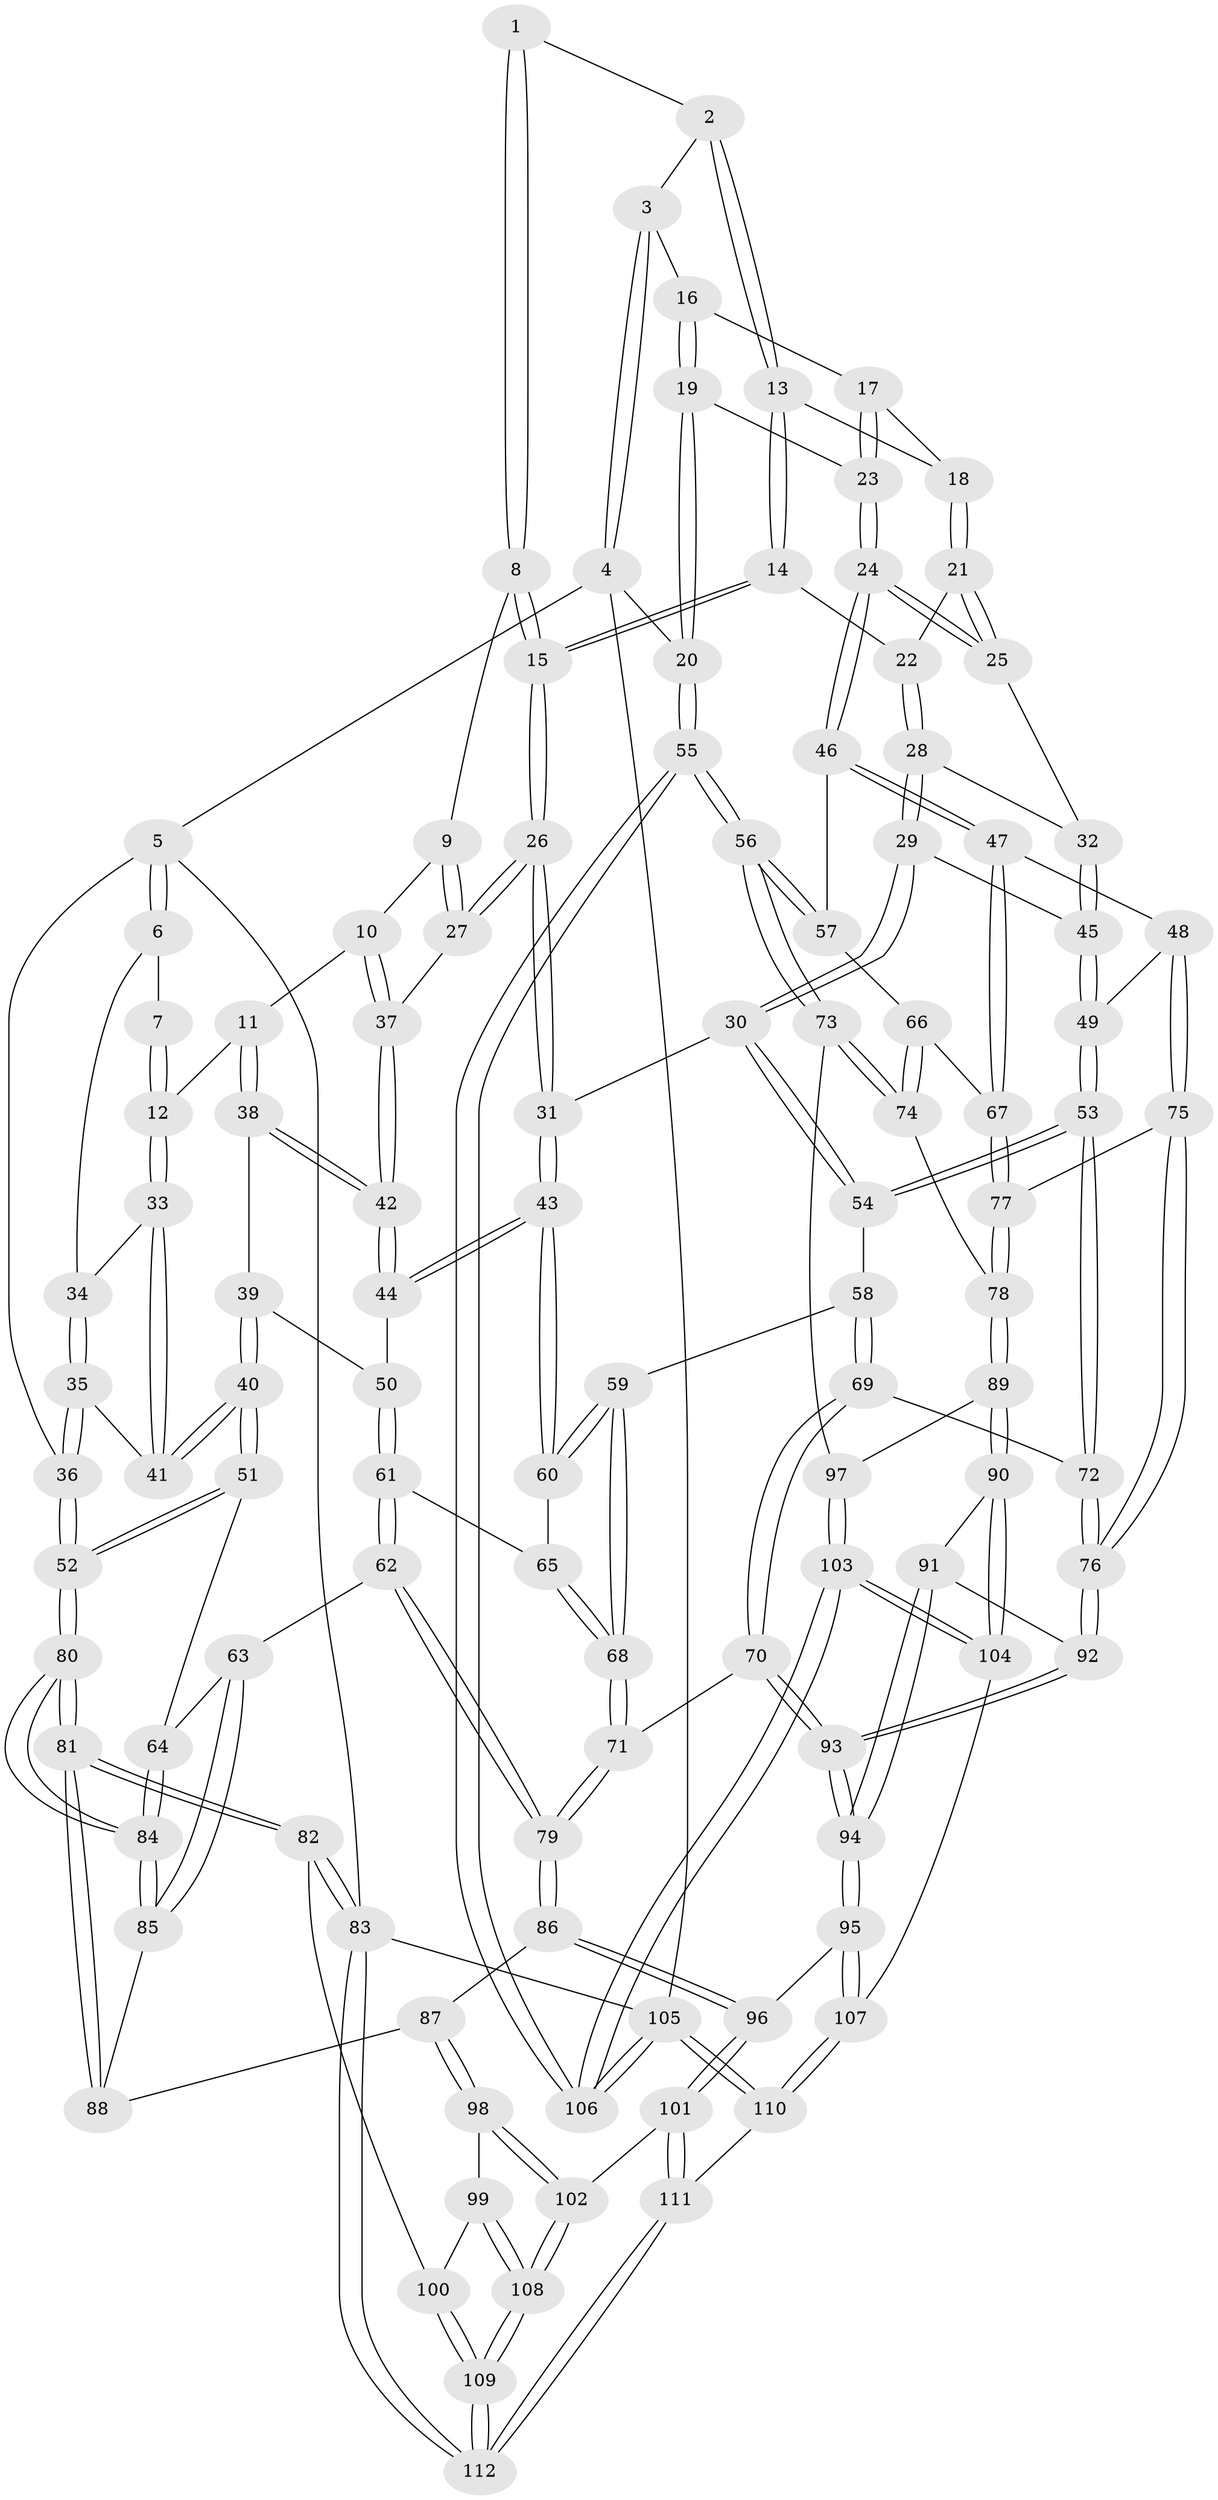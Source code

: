 // coarse degree distribution, {3: 0.01282051282051282, 4: 0.5, 5: 0.32051282051282054, 6: 0.16666666666666666}
// Generated by graph-tools (version 1.1) at 2025/52/02/27/25 19:52:40]
// undirected, 112 vertices, 277 edges
graph export_dot {
graph [start="1"]
  node [color=gray90,style=filled];
  1 [pos="+0.20723664686743254+0"];
  2 [pos="+0.7256388782052606+0"];
  3 [pos="+0.8948168648856724+0"];
  4 [pos="+1+0"];
  5 [pos="+0+0"];
  6 [pos="+0+0"];
  7 [pos="+0.18773066657695592+0"];
  8 [pos="+0.43069907100583565+0.08330356703160822"];
  9 [pos="+0.3799459489044567+0.1321948274056399"];
  10 [pos="+0.32272612296358916+0.17422650437914977"];
  11 [pos="+0.2504061997848614+0.1594607821571122"];
  12 [pos="+0.23419906375598357+0.147133923569816"];
  13 [pos="+0.6905541538094019+0"];
  14 [pos="+0.666661148922267+0"];
  15 [pos="+0.5274130132191962+0.10056461519516342"];
  16 [pos="+0.9123935910944355+0.07634690440052287"];
  17 [pos="+0.8796904602157007+0.13705289765282633"];
  18 [pos="+0.875564367418849+0.13681191028434295"];
  19 [pos="+1+0.22165621279700728"];
  20 [pos="+1+0.20686453656692144"];
  21 [pos="+0.8132771923983165+0.1653635513898002"];
  22 [pos="+0.6866500161383504+0.059519482756442935"];
  23 [pos="+0.9739851162105372+0.24512387636864075"];
  24 [pos="+0.8841941446529292+0.3032575837749722"];
  25 [pos="+0.8218194453613903+0.2717509387499795"];
  26 [pos="+0.5125130757120115+0.22816629461557703"];
  27 [pos="+0.48119051325114726+0.22974557739357213"];
  28 [pos="+0.6871955559256291+0.19675360683041668"];
  29 [pos="+0.6162082667459166+0.29468697509457425"];
  30 [pos="+0.5692551684263175+0.3192977505519524"];
  31 [pos="+0.5690980789728889+0.319206158685168"];
  32 [pos="+0.8094369247004168+0.2719000574993765"];
  33 [pos="+0.14068120373880688+0.19458956925183057"];
  34 [pos="+0.06932250826205424+0.1329964986104902"];
  35 [pos="+0+0.2628631076032825"];
  36 [pos="+0+0.2787397354410976"];
  37 [pos="+0.37733211715533244+0.24687075152923788"];
  38 [pos="+0.25071476530832054+0.3171288728286126"];
  39 [pos="+0.2459519128813955+0.32123130951067913"];
  40 [pos="+0.14134264756101175+0.35623923030915716"];
  41 [pos="+0.09540598648849914+0.26940573818733843"];
  42 [pos="+0.36261551489697147+0.33343758115616373"];
  43 [pos="+0.3944498047069609+0.3716057252879201"];
  44 [pos="+0.36793417698037156+0.3429682622676709"];
  45 [pos="+0.7294675890920577+0.32529711442928716"];
  46 [pos="+0.8806866878888249+0.3393231939089852"];
  47 [pos="+0.8092231209214812+0.45473499292568687"];
  48 [pos="+0.7469776449131186+0.4581898765672302"];
  49 [pos="+0.7455152557842497+0.4576754628570449"];
  50 [pos="+0.2714832148724038+0.41535835373664176"];
  51 [pos="+0.1254807037801714+0.441683970938188"];
  52 [pos="+0+0.32740577498412177"];
  53 [pos="+0.650534832614499+0.4614255447489109"];
  54 [pos="+0.5856731784086248+0.3938212927335639"];
  55 [pos="+1+0.6107433221807975"];
  56 [pos="+1+0.608823483354101"];
  57 [pos="+0.9695488605193728+0.4294011689986029"];
  58 [pos="+0.4799846831934649+0.4856190331818472"];
  59 [pos="+0.433839505450545+0.47983533188213956"];
  60 [pos="+0.3935600910613466+0.4187793327772565"];
  61 [pos="+0.25515071118009724+0.48182073814356524"];
  62 [pos="+0.22813941213941405+0.5060278894281072"];
  63 [pos="+0.1612660327634093+0.49763148422836984"];
  64 [pos="+0.1350897824628629+0.47167219387168535"];
  65 [pos="+0.301444286833397+0.46770906540701385"];
  66 [pos="+0.8316789132244483+0.474391681898303"];
  67 [pos="+0.8206148061510427+0.46769583842001805"];
  68 [pos="+0.3995679416259067+0.5333111562461251"];
  69 [pos="+0.5283597479860421+0.5714209950938716"];
  70 [pos="+0.42757281747558773+0.6427482308840897"];
  71 [pos="+0.3642640628226154+0.6209925320906415"];
  72 [pos="+0.6054173999543322+0.5883607118372715"];
  73 [pos="+1+0.6089203885486036"];
  74 [pos="+1+0.5994729247084207"];
  75 [pos="+0.7419979955659453+0.5819531049458206"];
  76 [pos="+0.630766501555742+0.6398435936802966"];
  77 [pos="+0.8083544094912932+0.6213826441919883"];
  78 [pos="+0.8346379138531934+0.6610271512091764"];
  79 [pos="+0.3290488613502395+0.629451427406494"];
  80 [pos="+0+0.642312980442642"];
  81 [pos="+0+0.6742998777653191"];
  82 [pos="+0+0.7463760067664336"];
  83 [pos="+0+1"];
  84 [pos="+0+0.5808465532055116"];
  85 [pos="+0.1383098756881673+0.575478720602778"];
  86 [pos="+0.28658141899009004+0.701980220452343"];
  87 [pos="+0.1647119011657879+0.7225170610698733"];
  88 [pos="+0.1291284887085294+0.6109273389593433"];
  89 [pos="+0.7757832657918675+0.7503524192959405"];
  90 [pos="+0.7116779723175232+0.7773237185878726"];
  91 [pos="+0.6433535974168445+0.6810817434799362"];
  92 [pos="+0.632261984574226+0.6625437722834381"];
  93 [pos="+0.4762774801915578+0.7134472496652149"];
  94 [pos="+0.4668469229663884+0.8227030148304013"];
  95 [pos="+0.46300319069043877+0.8465076144733595"];
  96 [pos="+0.3727553290814657+0.880902040968437"];
  97 [pos="+0.8554218987090644+0.7902214243076822"];
  98 [pos="+0.1391783571380637+0.753356638818585"];
  99 [pos="+0.007313886505073507+0.7933885453753852"];
  100 [pos="+0+0.7921715488884936"];
  101 [pos="+0.3606376101315758+0.8985222492050585"];
  102 [pos="+0.21314427339518882+0.8853815451963536"];
  103 [pos="+1+1"];
  104 [pos="+0.6895213927681104+0.8367007683153342"];
  105 [pos="+1+1"];
  106 [pos="+1+1"];
  107 [pos="+0.6343793879757575+0.9022090048122011"];
  108 [pos="+0.1262954085574656+0.9651755012741554"];
  109 [pos="+0.0833527157502152+1"];
  110 [pos="+0.6658025899274029+1"];
  111 [pos="+0.35016357682007676+1"];
  112 [pos="+0.05664724787377644+1"];
  1 -- 2;
  1 -- 8;
  1 -- 8;
  2 -- 3;
  2 -- 13;
  2 -- 13;
  3 -- 4;
  3 -- 4;
  3 -- 16;
  4 -- 5;
  4 -- 20;
  4 -- 105;
  5 -- 6;
  5 -- 6;
  5 -- 36;
  5 -- 83;
  6 -- 7;
  6 -- 34;
  7 -- 12;
  7 -- 12;
  8 -- 9;
  8 -- 15;
  8 -- 15;
  9 -- 10;
  9 -- 27;
  9 -- 27;
  10 -- 11;
  10 -- 37;
  10 -- 37;
  11 -- 12;
  11 -- 38;
  11 -- 38;
  12 -- 33;
  12 -- 33;
  13 -- 14;
  13 -- 14;
  13 -- 18;
  14 -- 15;
  14 -- 15;
  14 -- 22;
  15 -- 26;
  15 -- 26;
  16 -- 17;
  16 -- 19;
  16 -- 19;
  17 -- 18;
  17 -- 23;
  17 -- 23;
  18 -- 21;
  18 -- 21;
  19 -- 20;
  19 -- 20;
  19 -- 23;
  20 -- 55;
  20 -- 55;
  21 -- 22;
  21 -- 25;
  21 -- 25;
  22 -- 28;
  22 -- 28;
  23 -- 24;
  23 -- 24;
  24 -- 25;
  24 -- 25;
  24 -- 46;
  24 -- 46;
  25 -- 32;
  26 -- 27;
  26 -- 27;
  26 -- 31;
  26 -- 31;
  27 -- 37;
  28 -- 29;
  28 -- 29;
  28 -- 32;
  29 -- 30;
  29 -- 30;
  29 -- 45;
  30 -- 31;
  30 -- 54;
  30 -- 54;
  31 -- 43;
  31 -- 43;
  32 -- 45;
  32 -- 45;
  33 -- 34;
  33 -- 41;
  33 -- 41;
  34 -- 35;
  34 -- 35;
  35 -- 36;
  35 -- 36;
  35 -- 41;
  36 -- 52;
  36 -- 52;
  37 -- 42;
  37 -- 42;
  38 -- 39;
  38 -- 42;
  38 -- 42;
  39 -- 40;
  39 -- 40;
  39 -- 50;
  40 -- 41;
  40 -- 41;
  40 -- 51;
  40 -- 51;
  42 -- 44;
  42 -- 44;
  43 -- 44;
  43 -- 44;
  43 -- 60;
  43 -- 60;
  44 -- 50;
  45 -- 49;
  45 -- 49;
  46 -- 47;
  46 -- 47;
  46 -- 57;
  47 -- 48;
  47 -- 67;
  47 -- 67;
  48 -- 49;
  48 -- 75;
  48 -- 75;
  49 -- 53;
  49 -- 53;
  50 -- 61;
  50 -- 61;
  51 -- 52;
  51 -- 52;
  51 -- 64;
  52 -- 80;
  52 -- 80;
  53 -- 54;
  53 -- 54;
  53 -- 72;
  53 -- 72;
  54 -- 58;
  55 -- 56;
  55 -- 56;
  55 -- 106;
  55 -- 106;
  56 -- 57;
  56 -- 57;
  56 -- 73;
  56 -- 73;
  57 -- 66;
  58 -- 59;
  58 -- 69;
  58 -- 69;
  59 -- 60;
  59 -- 60;
  59 -- 68;
  59 -- 68;
  60 -- 65;
  61 -- 62;
  61 -- 62;
  61 -- 65;
  62 -- 63;
  62 -- 79;
  62 -- 79;
  63 -- 64;
  63 -- 85;
  63 -- 85;
  64 -- 84;
  64 -- 84;
  65 -- 68;
  65 -- 68;
  66 -- 67;
  66 -- 74;
  66 -- 74;
  67 -- 77;
  67 -- 77;
  68 -- 71;
  68 -- 71;
  69 -- 70;
  69 -- 70;
  69 -- 72;
  70 -- 71;
  70 -- 93;
  70 -- 93;
  71 -- 79;
  71 -- 79;
  72 -- 76;
  72 -- 76;
  73 -- 74;
  73 -- 74;
  73 -- 97;
  74 -- 78;
  75 -- 76;
  75 -- 76;
  75 -- 77;
  76 -- 92;
  76 -- 92;
  77 -- 78;
  77 -- 78;
  78 -- 89;
  78 -- 89;
  79 -- 86;
  79 -- 86;
  80 -- 81;
  80 -- 81;
  80 -- 84;
  80 -- 84;
  81 -- 82;
  81 -- 82;
  81 -- 88;
  81 -- 88;
  82 -- 83;
  82 -- 83;
  82 -- 100;
  83 -- 112;
  83 -- 112;
  83 -- 105;
  84 -- 85;
  84 -- 85;
  85 -- 88;
  86 -- 87;
  86 -- 96;
  86 -- 96;
  87 -- 88;
  87 -- 98;
  87 -- 98;
  89 -- 90;
  89 -- 90;
  89 -- 97;
  90 -- 91;
  90 -- 104;
  90 -- 104;
  91 -- 92;
  91 -- 94;
  91 -- 94;
  92 -- 93;
  92 -- 93;
  93 -- 94;
  93 -- 94;
  94 -- 95;
  94 -- 95;
  95 -- 96;
  95 -- 107;
  95 -- 107;
  96 -- 101;
  96 -- 101;
  97 -- 103;
  97 -- 103;
  98 -- 99;
  98 -- 102;
  98 -- 102;
  99 -- 100;
  99 -- 108;
  99 -- 108;
  100 -- 109;
  100 -- 109;
  101 -- 102;
  101 -- 111;
  101 -- 111;
  102 -- 108;
  102 -- 108;
  103 -- 104;
  103 -- 104;
  103 -- 106;
  103 -- 106;
  104 -- 107;
  105 -- 106;
  105 -- 106;
  105 -- 110;
  105 -- 110;
  107 -- 110;
  107 -- 110;
  108 -- 109;
  108 -- 109;
  109 -- 112;
  109 -- 112;
  110 -- 111;
  111 -- 112;
  111 -- 112;
}
